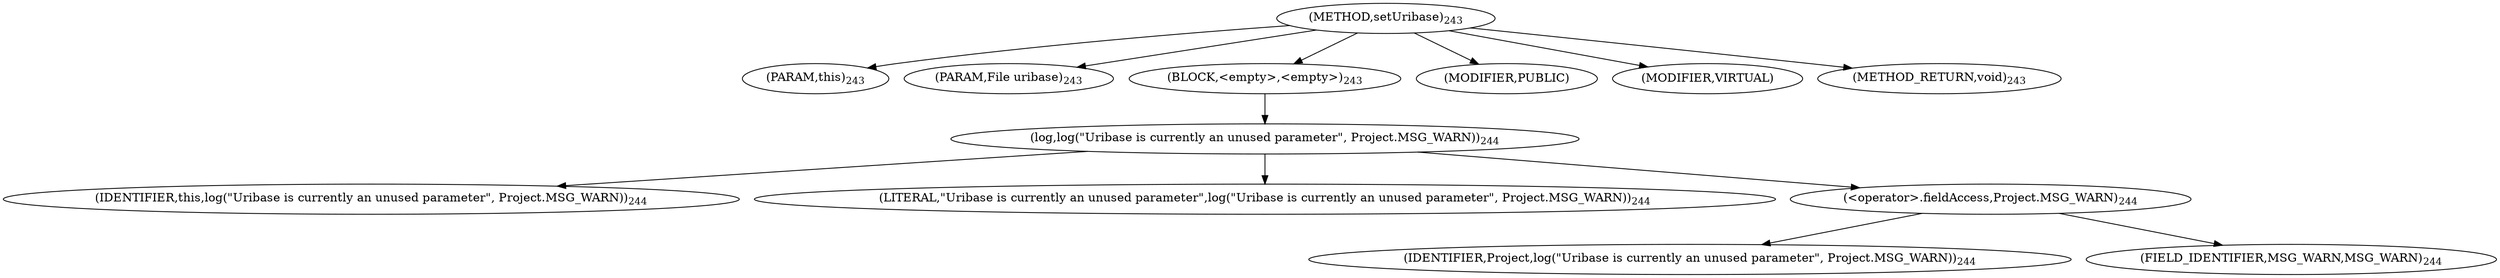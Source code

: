 digraph "setUribase" {  
"325" [label = <(METHOD,setUribase)<SUB>243</SUB>> ]
"12" [label = <(PARAM,this)<SUB>243</SUB>> ]
"326" [label = <(PARAM,File uribase)<SUB>243</SUB>> ]
"327" [label = <(BLOCK,&lt;empty&gt;,&lt;empty&gt;)<SUB>243</SUB>> ]
"328" [label = <(log,log(&quot;Uribase is currently an unused parameter&quot;, Project.MSG_WARN))<SUB>244</SUB>> ]
"11" [label = <(IDENTIFIER,this,log(&quot;Uribase is currently an unused parameter&quot;, Project.MSG_WARN))<SUB>244</SUB>> ]
"329" [label = <(LITERAL,&quot;Uribase is currently an unused parameter&quot;,log(&quot;Uribase is currently an unused parameter&quot;, Project.MSG_WARN))<SUB>244</SUB>> ]
"330" [label = <(&lt;operator&gt;.fieldAccess,Project.MSG_WARN)<SUB>244</SUB>> ]
"331" [label = <(IDENTIFIER,Project,log(&quot;Uribase is currently an unused parameter&quot;, Project.MSG_WARN))<SUB>244</SUB>> ]
"332" [label = <(FIELD_IDENTIFIER,MSG_WARN,MSG_WARN)<SUB>244</SUB>> ]
"333" [label = <(MODIFIER,PUBLIC)> ]
"334" [label = <(MODIFIER,VIRTUAL)> ]
"335" [label = <(METHOD_RETURN,void)<SUB>243</SUB>> ]
  "325" -> "12" 
  "325" -> "326" 
  "325" -> "327" 
  "325" -> "333" 
  "325" -> "334" 
  "325" -> "335" 
  "327" -> "328" 
  "328" -> "11" 
  "328" -> "329" 
  "328" -> "330" 
  "330" -> "331" 
  "330" -> "332" 
}
